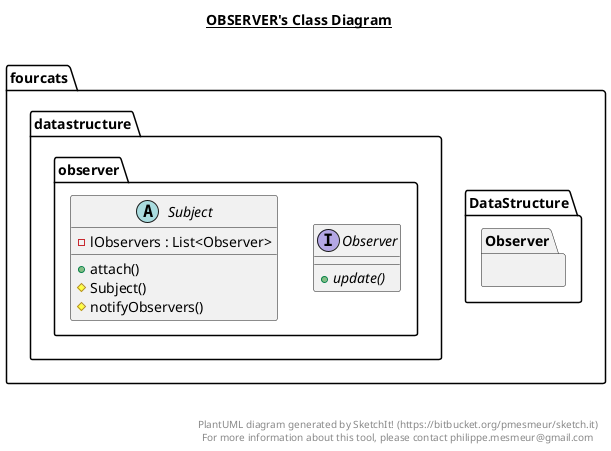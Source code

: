 @startuml

title __OBSERVER's Class Diagram__\n

  namespace fourcats {
    namespace DataStructure {
      namespace Observer {
        interface fourcats.datastructure.observer.Observer {
            {abstract} + update()
        }
      }
    }
  }
  

  namespace fourcats {
    namespace DataStructure {
      namespace Observer {
        abstract class fourcats.datastructure.observer.Subject {
            - lObservers : List<Observer>
            + attach()
            # Subject()
            # notifyObservers()
        }
      }
    }
  }
  



right footer


PlantUML diagram generated by SketchIt! (https://bitbucket.org/pmesmeur/sketch.it)
For more information about this tool, please contact philippe.mesmeur@gmail.com
endfooter

@enduml
